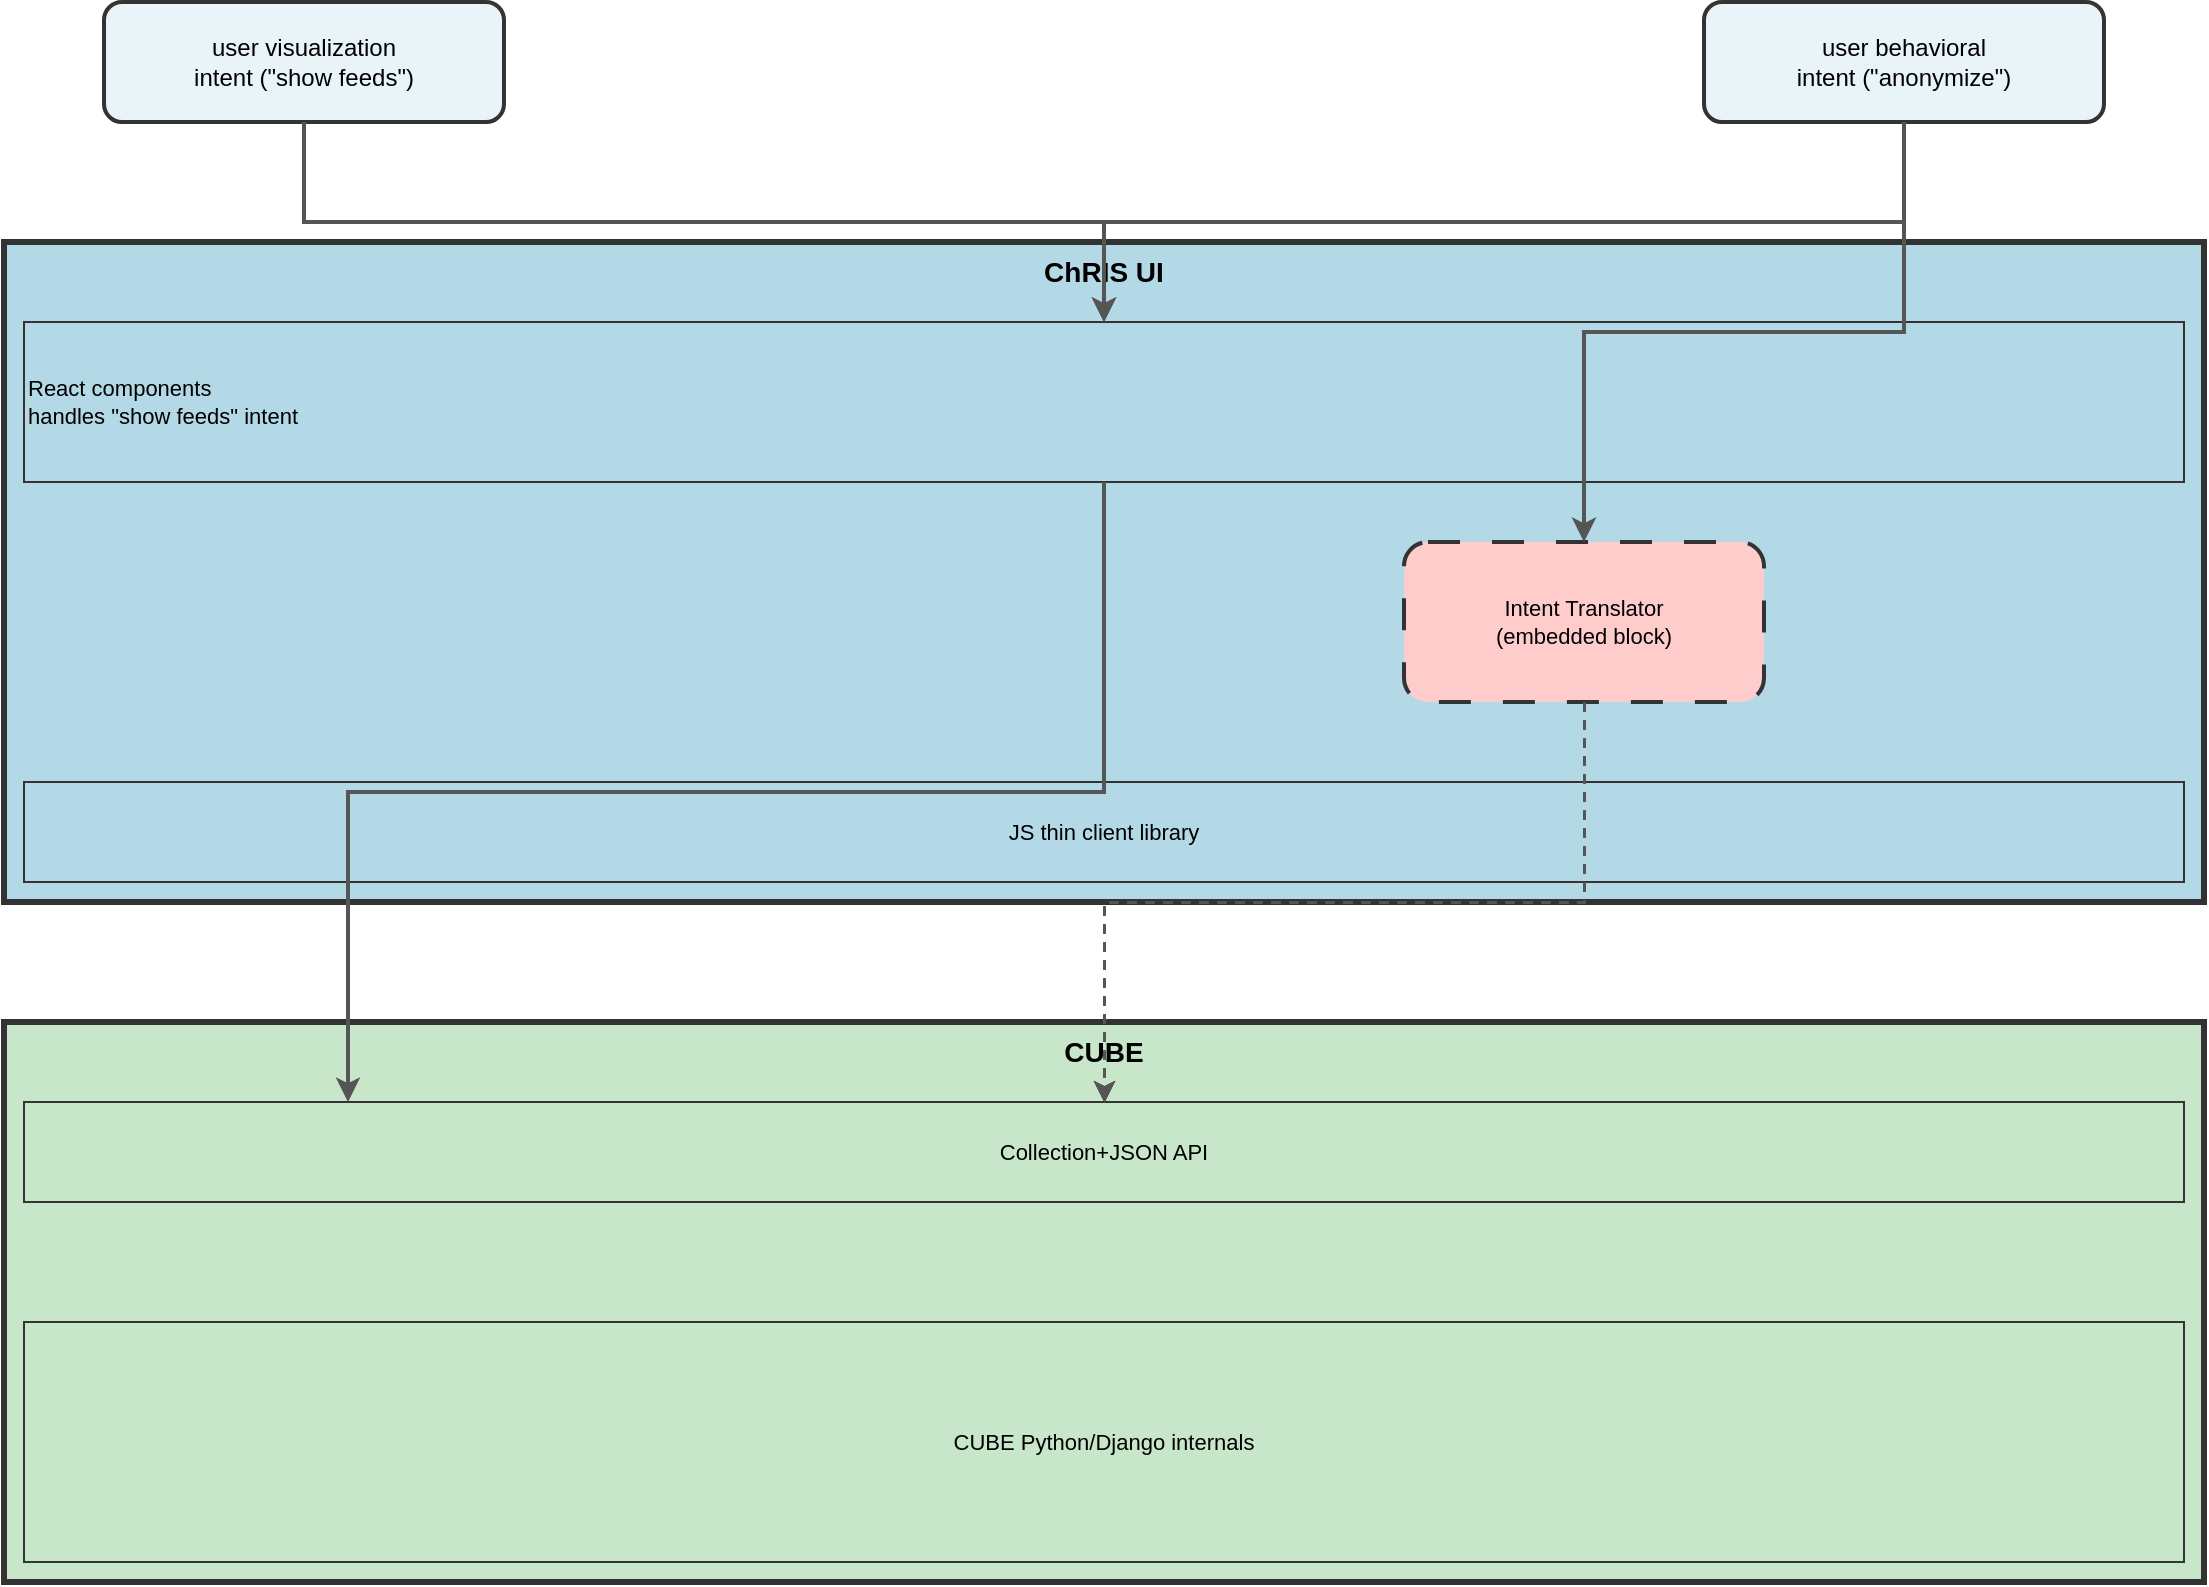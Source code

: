 <mxfile version="24.0.0">
  <diagram name="Figure 1: Current Architecture" id="current">
    <mxGraphModel dx="1400" dy="900" grid="1" gridSize="10" guides="1" tooltips="1" connect="1" arrows="1" fold="1" page="1" pageScale="1" pageWidth="1200" pageHeight="1000" math="0" shadow="0">
      <root>
        <mxCell id="0"/>
        <mxCell id="1" parent="0"/>

        <!-- User visualization intent -->
        <mxCell id="viz_intent" value="user visualization&#xa;intent (&quot;show feeds&quot;)" style="rounded=1;whiteSpace=wrap;html=1;fillColor=#E8F4F8;strokeColor=#333333;strokeWidth=2;fontSize=12;align=center;" vertex="1" parent="1">
          <mxGeometry x="100" y="50" width="200" height="60" as="geometry"/>
        </mxCell>

        <!-- User behavioral intent -->
        <mxCell id="behav_intent" value="user behavioral&#xa;intent (&quot;anonymize&quot;)" style="rounded=1;whiteSpace=wrap;html=1;fillColor=#E8F4F8;strokeColor=#333333;strokeWidth=2;fontSize=12;align=center;" vertex="1" parent="1">
          <mxGeometry x="900" y="50" width="200" height="60" as="geometry"/>
        </mxCell>

        <!-- ChRIS UI container -->
        <mxCell id="ui_container" value="ChRIS UI" style="rounded=0;whiteSpace=wrap;html=1;fillColor=#B3D9E6;strokeColor=#333333;strokeWidth=3;fontSize=14;fontStyle=1;verticalAlign=top;align=center;" vertex="1" parent="1">
          <mxGeometry x="50" y="170" width="1100" height="330" as="geometry"/>
        </mxCell>

        <!-- React components layer -->
        <mxCell id="react_layer" value="React components&#xa;handles &quot;show feeds&quot; intent" style="rounded=0;whiteSpace=wrap;html=1;fillColor=#B3D9E6;strokeColor=#333333;strokeWidth=1;fontSize=11;align=left;verticalAlign=middle;" vertex="1" parent="1">
          <mxGeometry x="60" y="210" width="1080" height="80" as="geometry"/>
        </mxCell>

        <!-- Intent Translator (emphasized box) -->
        <mxCell id="intent_translator" value="Intent Translator&#xa;(embedded block)" style="rounded=1;whiteSpace=wrap;html=1;fillColor=#FFCCCC;strokeColor=#333333;strokeWidth=2;fontSize=11;align=center;dashed=1;dashPattern=8 8;" vertex="1" parent="1">
          <mxGeometry x="750" y="320" width="180" height="80" as="geometry"/>
        </mxCell>

        <!-- JS thin client library -->
        <mxCell id="js_lib" value="JS thin client library" style="rounded=0;whiteSpace=wrap;html=1;fillColor=#B3D9E6;strokeColor=#333333;strokeWidth=1;fontSize=11;align=center;" vertex="1" parent="1">
          <mxGeometry x="60" y="440" width="1080" height="50" as="geometry"/>
        </mxCell>

        <!-- CUBE container -->
        <mxCell id="cube_container" value="CUBE" style="rounded=0;whiteSpace=wrap;html=1;fillColor=#C8E6C9;strokeColor=#333333;strokeWidth=3;fontSize=14;fontStyle=1;verticalAlign=top;align=center;" vertex="1" parent="1">
          <mxGeometry x="50" y="560" width="1100" height="280" as="geometry"/>
        </mxCell>

        <!-- Collection+JSON API -->
        <mxCell id="cj_api" value="Collection+JSON API" style="rounded=0;whiteSpace=wrap;html=1;fillColor=#C8E6C9;strokeColor=#333333;strokeWidth=1;fontSize=11;align=center;" vertex="1" parent="1">
          <mxGeometry x="60" y="600" width="1080" height="50" as="geometry"/>
        </mxCell>

        <!-- CUBE Python/Django internals -->
        <mxCell id="cube_internals" value="CUBE Python/Django internals" style="rounded=0;whiteSpace=wrap;html=1;fillColor=#C8E6C9;strokeColor=#333333;strokeWidth=1;fontSize=11;align=center;" vertex="1" parent="1">
          <mxGeometry x="60" y="710" width="1080" height="120" as="geometry"/>
        </mxCell>

        <!-- Arrow: viz intent down to React -->
        <mxCell id="arrow1" style="edgeStyle=orthogonalEdgeStyle;rounded=0;orthogonalLoop=1;jettySize=auto;html=1;strokeColor=#555555;strokeWidth=2;endArrow=classic;endFill=1;" edge="1" parent="1" source="viz_intent" target="react_layer">
          <mxGeometry relative="1" as="geometry"/>
        </mxCell>

        <!-- Arrow: behavioral intent down to React -->
        <mxCell id="arrow2" style="edgeStyle=orthogonalEdgeStyle;rounded=0;orthogonalLoop=1;jettySize=auto;html=1;strokeColor=#555555;strokeWidth=2;endArrow=classic;endFill=1;" edge="1" parent="1" source="behav_intent" target="react_layer">
          <mxGeometry relative="1" as="geometry"/>
        </mxCell>

        <!-- Arrow: viz path continues down through to CUBE -->
        <mxCell id="arrow3" style="edgeStyle=orthogonalEdgeStyle;rounded=0;orthogonalLoop=1;jettySize=auto;html=1;entryX=0.15;entryY=0;entryDx=0;entryDy=0;strokeColor=#555555;strokeWidth=2;endArrow=classic;endFill=1;" edge="1" parent="1" source="react_layer" target="cj_api">
          <mxGeometry relative="1" as="geometry">
            <mxPoint x="200" y="290" as="sourcePoint"/>
            <mxPoint x="200" y="600" as="targetPoint"/>
          </mxGeometry>
        </mxCell>

        <!-- Arrow: behavioral to Intent Translator -->
        <mxCell id="arrow4" style="edgeStyle=orthogonalEdgeStyle;rounded=0;orthogonalLoop=1;jettySize=auto;html=1;strokeColor=#555555;strokeWidth=2;endArrow=classic;endFill=1;" edge="1" parent="1" source="behav_intent" target="intent_translator">
          <mxGeometry relative="1" as="geometry"/>
        </mxCell>

        <!-- Multiple arrows from Intent Translator to CUBE (fan out) -->
        <mxCell id="arrow5a" style="edgeStyle=orthogonalEdgeStyle;rounded=0;orthogonalLoop=1;jettySize=auto;html=1;strokeColor=#555555;strokeWidth=1.5;endArrow=classic;endFill=1;dashed=1;" edge="1" parent="1" source="intent_translator" target="cj_api">
          <mxGeometry relative="1" as="geometry">
            <mxPoint x="840" y="400" as="sourcePoint"/>
            <mxPoint x="550" y="600" as="targetPoint"/>
          </mxGeometry>
        </mxCell>
        <mxCell id="arrow5b" style="edgeStyle=orthogonalEdgeStyle;rounded=0;orthogonalLoop=1;jettySize=auto;html=1;strokeColor=#555555;strokeWidth=1.5;endArrow=classic;endFill=1;dashed=1;" edge="1" parent="1" source="intent_translator" target="cj_api">
          <mxGeometry relative="1" as="geometry">
            <mxPoint x="830" y="400" as="sourcePoint"/>
            <mxPoint x="570" y="600" as="targetPoint"/>
          </mxGeometry>
        </mxCell>
        <mxCell id="arrow5c" style="edgeStyle=orthogonalEdgeStyle;rounded=0;orthogonalLoop=1;jettySize=auto;html=1;strokeColor=#555555;strokeWidth=1.5;endArrow=classic;endFill=1;dashed=1;" edge="1" parent="1" source="intent_translator" target="cj_api">
          <mxGeometry relative="1" as="geometry">
            <mxPoint x="850" y="400" as="sourcePoint"/>
            <mxPoint x="590" y="600" as="targetPoint"/>
          </mxGeometry>
        </mxCell>
        <mxCell id="arrow5d" style="edgeStyle=orthogonalEdgeStyle;rounded=0;orthogonalLoop=1;jettySize=auto;html=1;strokeColor=#555555;strokeWidth=1.5;endArrow=classic;endFill=1;dashed=1;" edge="1" parent="1" source="intent_translator" target="cj_api">
          <mxGeometry relative="1" as="geometry">
            <mxPoint x="860" y="400" as="sourcePoint"/>
            <mxPoint x="610" y="600" as="targetPoint"/>
          </mxGeometry>
        </mxCell>

      </root>
    </mxGraphModel>
  </diagram>
</mxfile>
